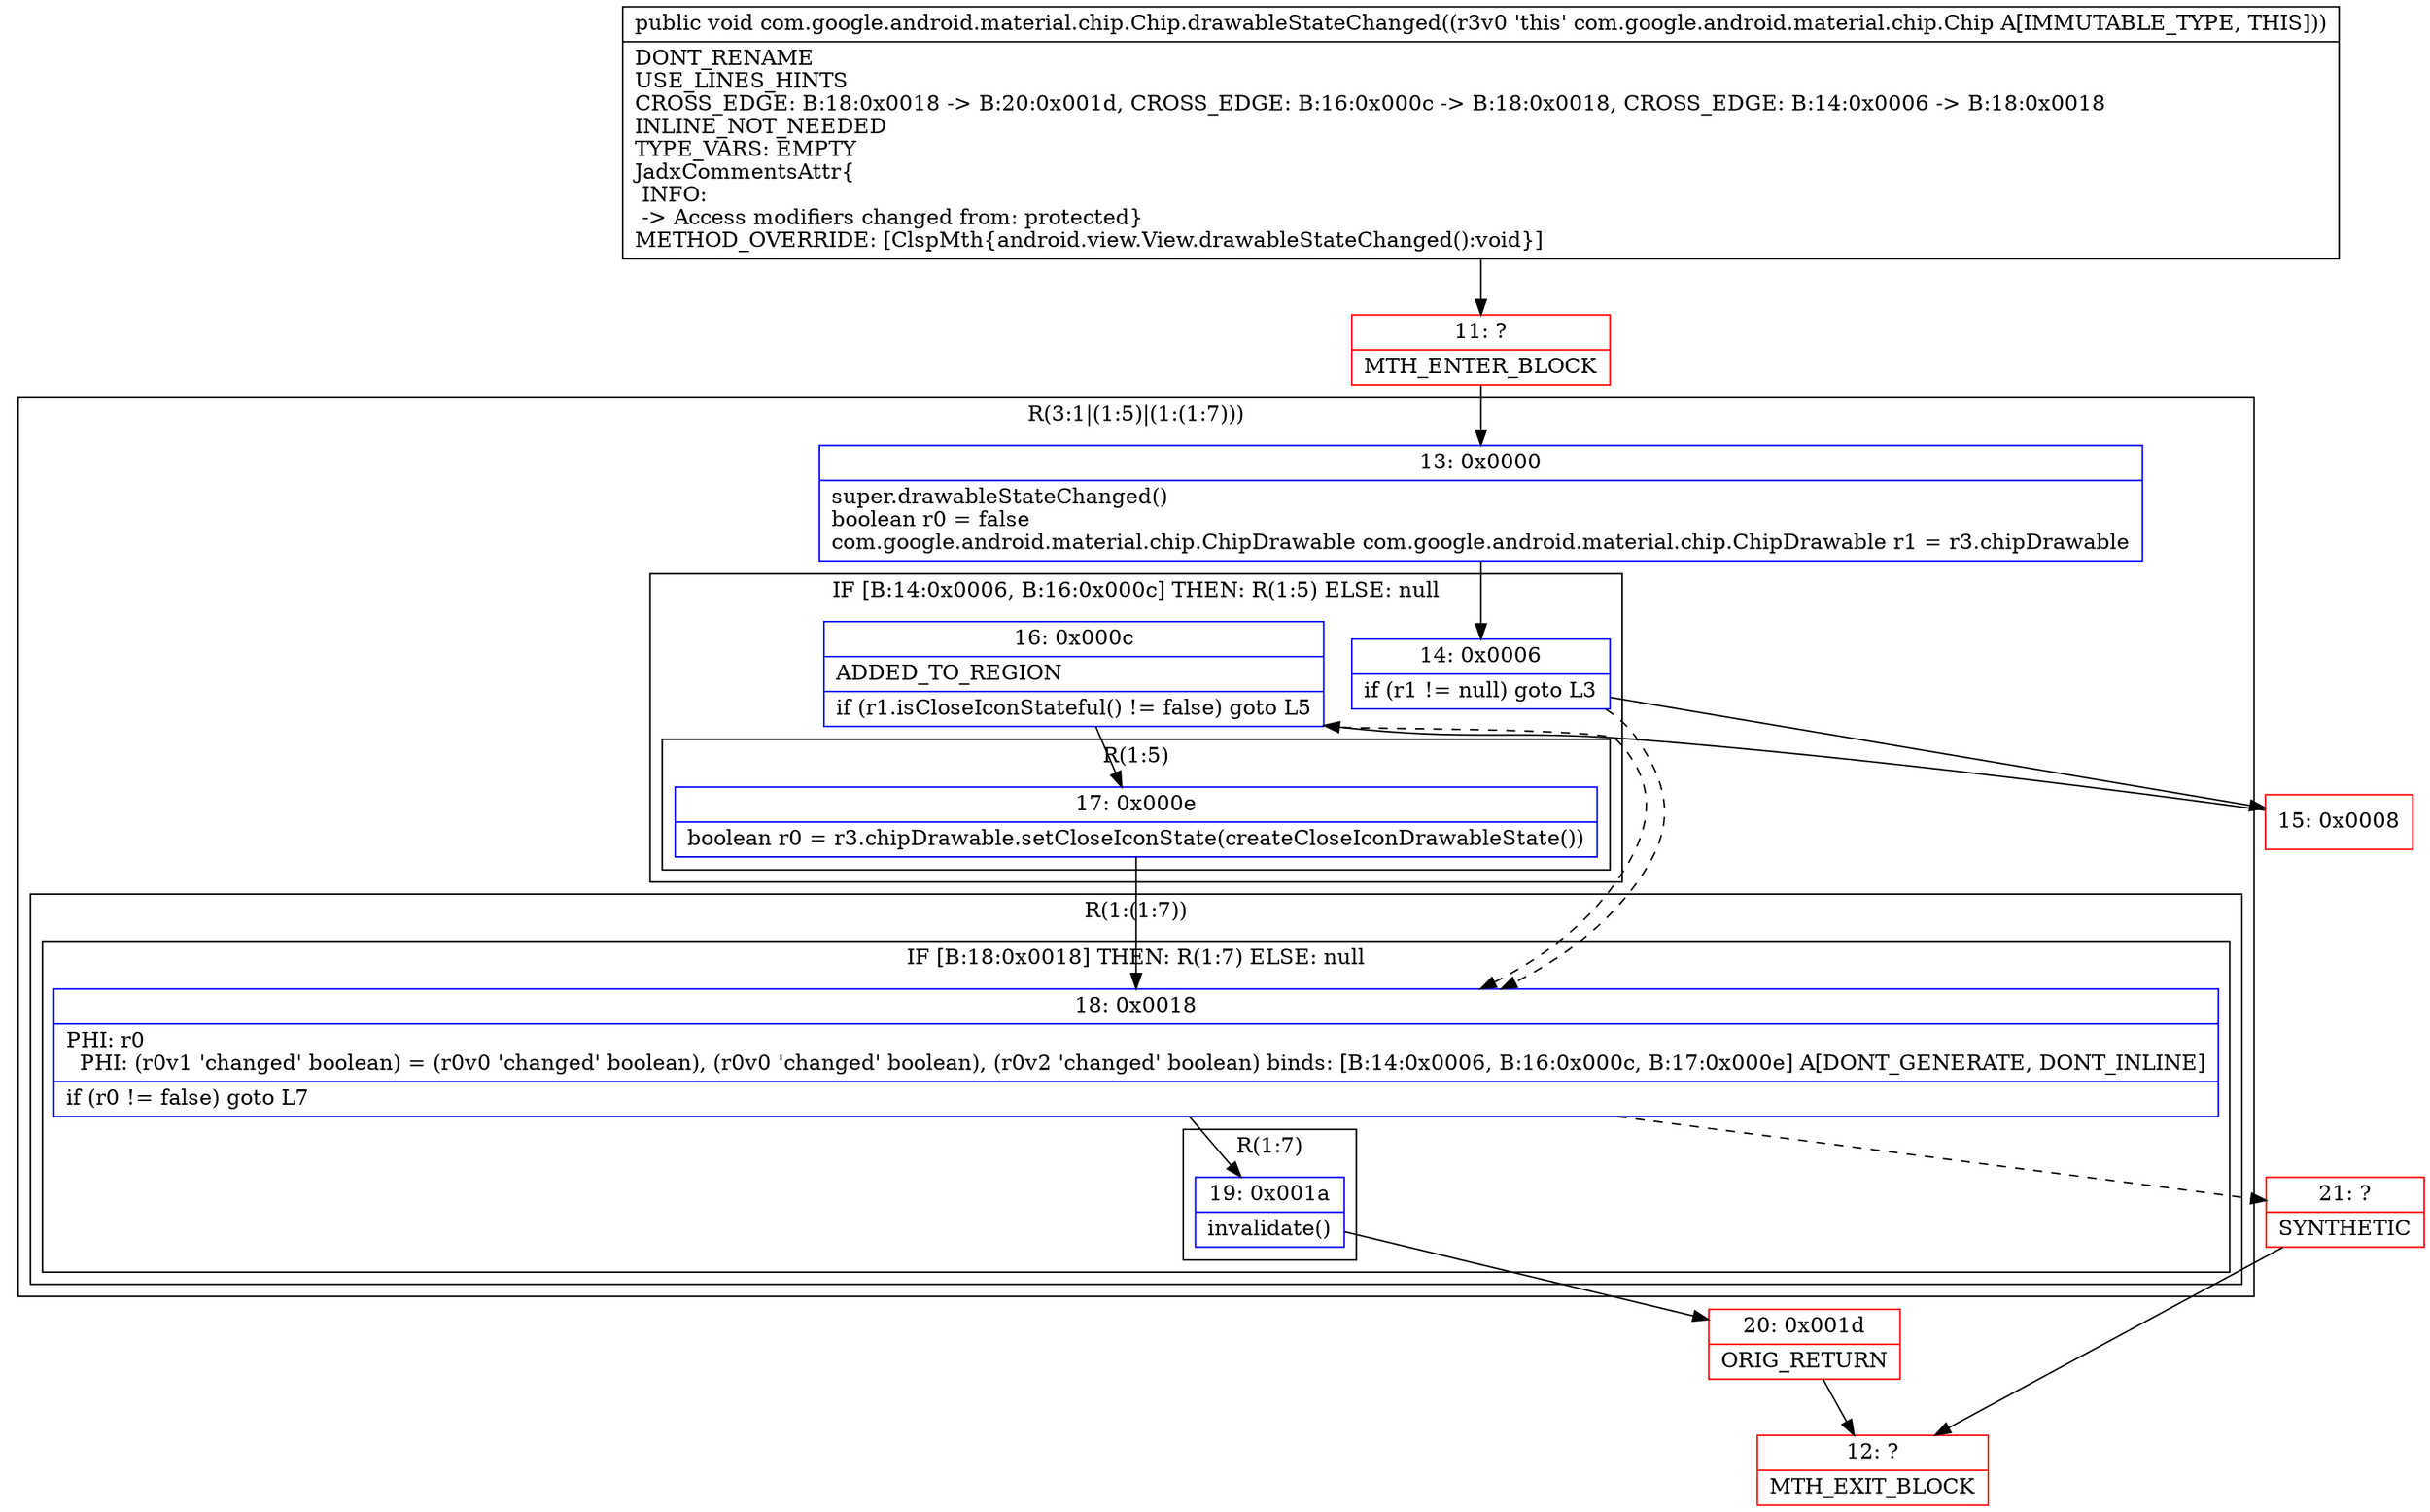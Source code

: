 digraph "CFG forcom.google.android.material.chip.Chip.drawableStateChanged()V" {
subgraph cluster_Region_2006858967 {
label = "R(3:1|(1:5)|(1:(1:7)))";
node [shape=record,color=blue];
Node_13 [shape=record,label="{13\:\ 0x0000|super.drawableStateChanged()\lboolean r0 = false\lcom.google.android.material.chip.ChipDrawable com.google.android.material.chip.ChipDrawable r1 = r3.chipDrawable\l}"];
subgraph cluster_IfRegion_1092971923 {
label = "IF [B:14:0x0006, B:16:0x000c] THEN: R(1:5) ELSE: null";
node [shape=record,color=blue];
Node_14 [shape=record,label="{14\:\ 0x0006|if (r1 != null) goto L3\l}"];
Node_16 [shape=record,label="{16\:\ 0x000c|ADDED_TO_REGION\l|if (r1.isCloseIconStateful() != false) goto L5\l}"];
subgraph cluster_Region_831546959 {
label = "R(1:5)";
node [shape=record,color=blue];
Node_17 [shape=record,label="{17\:\ 0x000e|boolean r0 = r3.chipDrawable.setCloseIconState(createCloseIconDrawableState())\l}"];
}
}
subgraph cluster_Region_1526892993 {
label = "R(1:(1:7))";
node [shape=record,color=blue];
subgraph cluster_IfRegion_1463574540 {
label = "IF [B:18:0x0018] THEN: R(1:7) ELSE: null";
node [shape=record,color=blue];
Node_18 [shape=record,label="{18\:\ 0x0018|PHI: r0 \l  PHI: (r0v1 'changed' boolean) = (r0v0 'changed' boolean), (r0v0 'changed' boolean), (r0v2 'changed' boolean) binds: [B:14:0x0006, B:16:0x000c, B:17:0x000e] A[DONT_GENERATE, DONT_INLINE]\l|if (r0 != false) goto L7\l}"];
subgraph cluster_Region_365532456 {
label = "R(1:7)";
node [shape=record,color=blue];
Node_19 [shape=record,label="{19\:\ 0x001a|invalidate()\l}"];
}
}
}
}
Node_11 [shape=record,color=red,label="{11\:\ ?|MTH_ENTER_BLOCK\l}"];
Node_15 [shape=record,color=red,label="{15\:\ 0x0008}"];
Node_20 [shape=record,color=red,label="{20\:\ 0x001d|ORIG_RETURN\l}"];
Node_12 [shape=record,color=red,label="{12\:\ ?|MTH_EXIT_BLOCK\l}"];
Node_21 [shape=record,color=red,label="{21\:\ ?|SYNTHETIC\l}"];
MethodNode[shape=record,label="{public void com.google.android.material.chip.Chip.drawableStateChanged((r3v0 'this' com.google.android.material.chip.Chip A[IMMUTABLE_TYPE, THIS]))  | DONT_RENAME\lUSE_LINES_HINTS\lCROSS_EDGE: B:18:0x0018 \-\> B:20:0x001d, CROSS_EDGE: B:16:0x000c \-\> B:18:0x0018, CROSS_EDGE: B:14:0x0006 \-\> B:18:0x0018\lINLINE_NOT_NEEDED\lTYPE_VARS: EMPTY\lJadxCommentsAttr\{\l INFO: \l \-\> Access modifiers changed from: protected\}\lMETHOD_OVERRIDE: [ClspMth\{android.view.View.drawableStateChanged():void\}]\l}"];
MethodNode -> Node_11;Node_13 -> Node_14;
Node_14 -> Node_15;
Node_14 -> Node_18[style=dashed];
Node_16 -> Node_17;
Node_16 -> Node_18[style=dashed];
Node_17 -> Node_18;
Node_18 -> Node_19;
Node_18 -> Node_21[style=dashed];
Node_19 -> Node_20;
Node_11 -> Node_13;
Node_15 -> Node_16;
Node_20 -> Node_12;
Node_21 -> Node_12;
}

